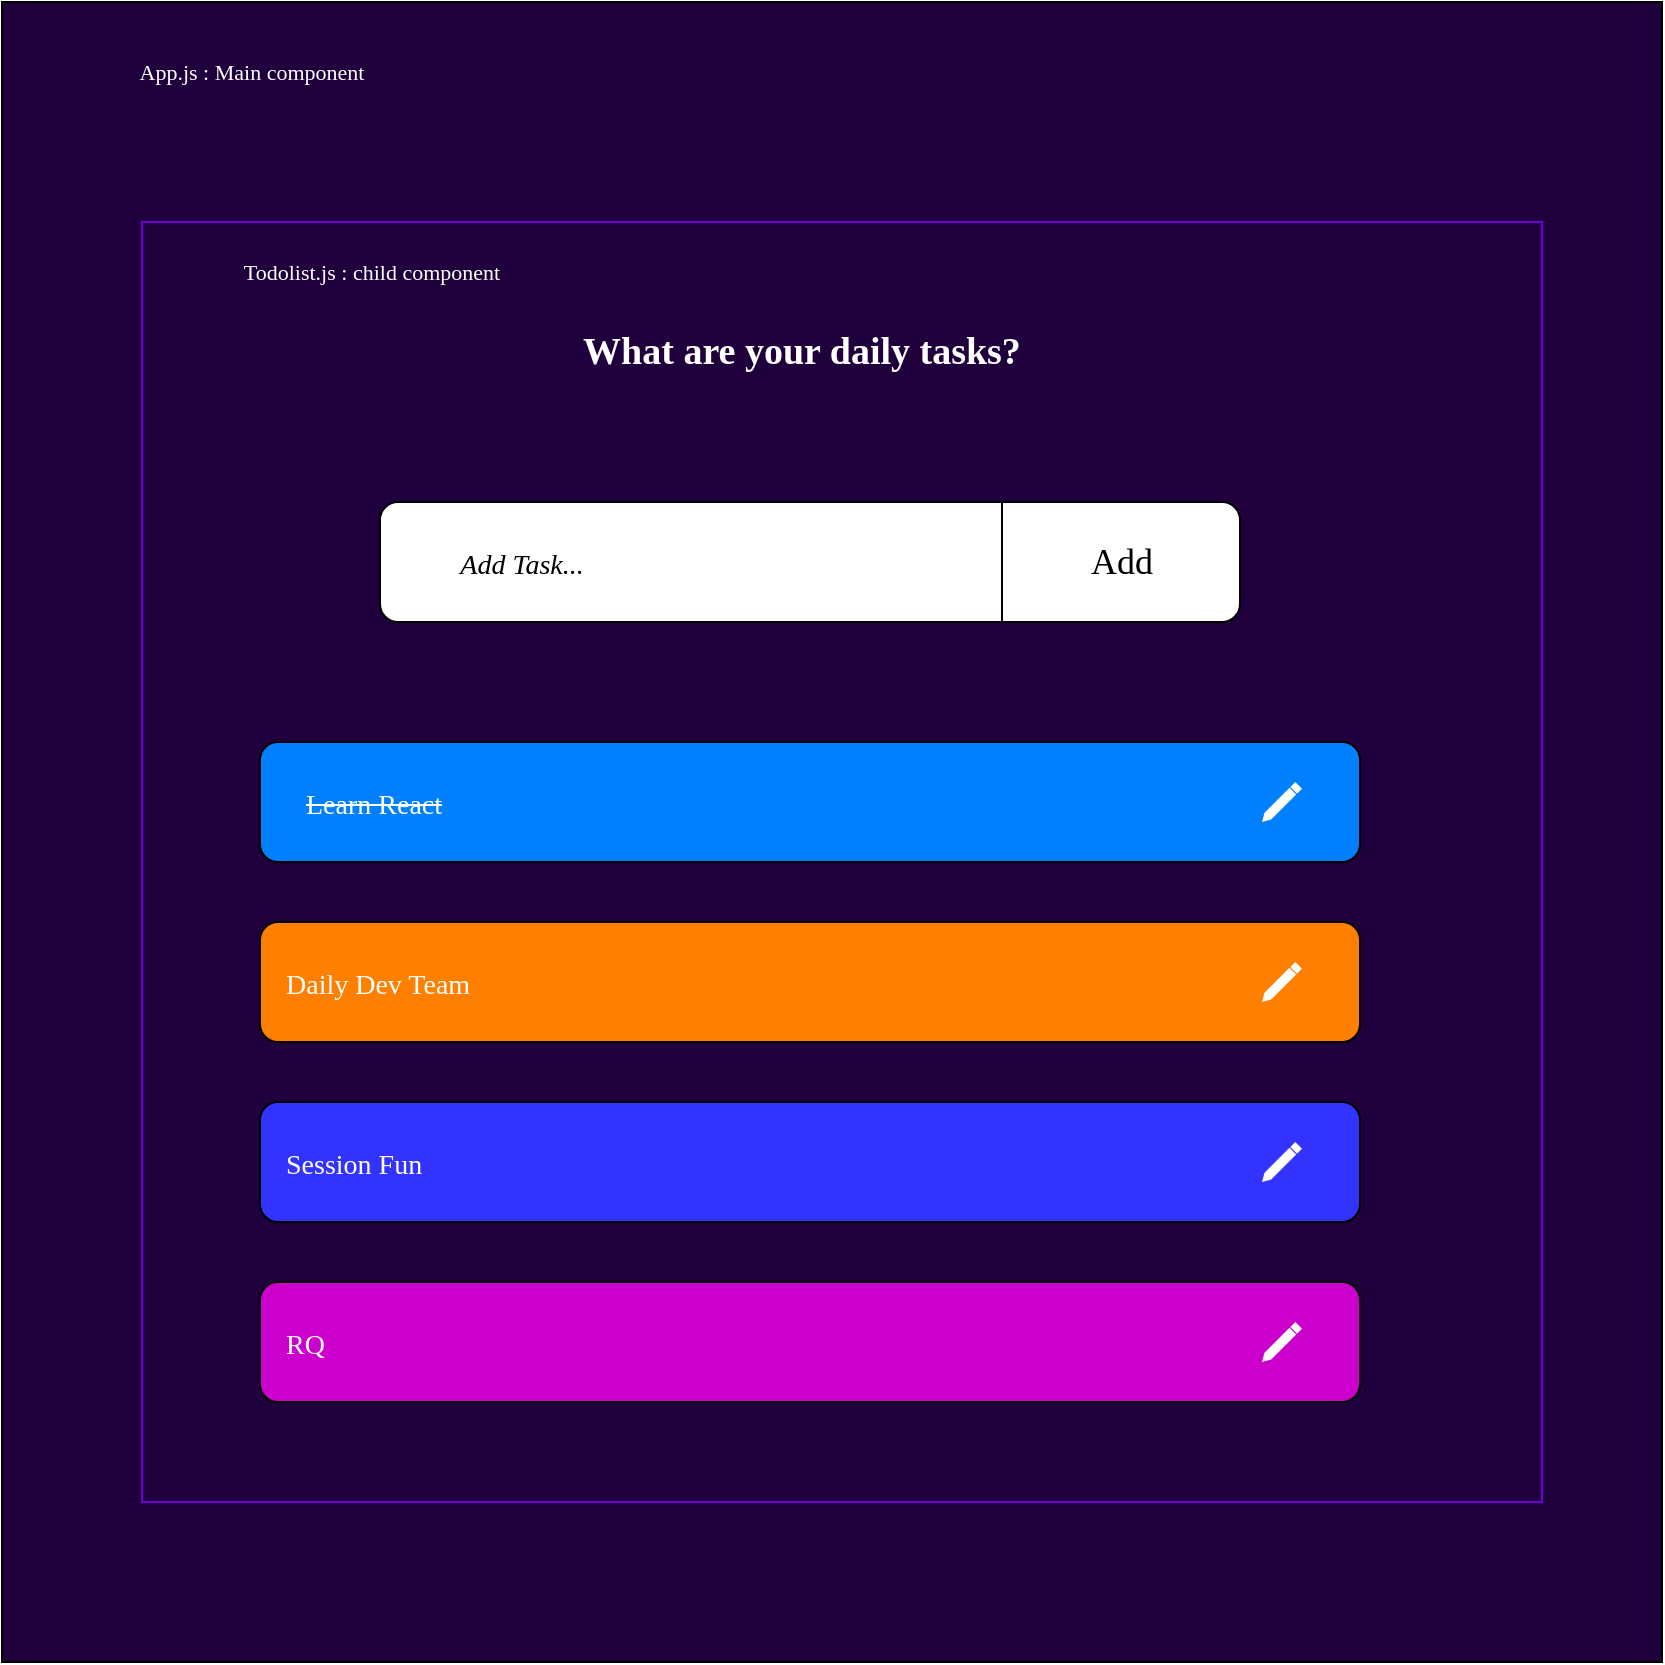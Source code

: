<mxfile version="16.4.11" type="github"><diagram id="gYL-REPfqT3NfGBVXACI" name="Page-1"><mxGraphModel dx="1038" dy="1748" grid="1" gridSize="10" guides="1" tooltips="1" connect="1" arrows="1" fold="1" page="1" pageScale="1" pageWidth="827" pageHeight="1169" math="0" shadow="0"><root><mxCell id="0"/><mxCell id="1" parent="0"/><mxCell id="WeGM6b18vN0xaufCr4_Q-1" value="" style="whiteSpace=wrap;html=1;aspect=fixed;fillColor=#1F003D;" parent="1" vertex="1"><mxGeometry x="10" y="-40" width="830" height="830" as="geometry"/></mxCell><mxCell id="5DHcmTEQoulgEiOgE6Op-36" value="" style="rounded=0;whiteSpace=wrap;html=1;fontFamily=Lucida Console;fontSize=11;fontColor=#FFFFFF;strokeColor=#6A00D6;fillColor=#1F003D;" vertex="1" parent="1"><mxGeometry x="80" y="70" width="700" height="640" as="geometry"/></mxCell><mxCell id="WeGM6b18vN0xaufCr4_Q-2" value="&lt;h1 style=&quot;font-size: 19px;&quot;&gt;&lt;font face=&quot;Lucida Console&quot; style=&quot;font-size: 19px;&quot;&gt;&lt;span style=&quot;font-size: 19px;&quot;&gt;&lt;b style=&quot;font-size: 19px;&quot;&gt;What are your daily tasks?&lt;/b&gt;&lt;/span&gt;&lt;/font&gt;&lt;/h1&gt;" style="text;html=1;strokeColor=none;fillColor=none;align=center;verticalAlign=middle;whiteSpace=wrap;rounded=0;fontColor=#FFFFFF;fontSize=19;" parent="1" vertex="1"><mxGeometry x="230" y="120" width="360" height="30" as="geometry"/></mxCell><mxCell id="5DHcmTEQoulgEiOgE6Op-1" value="" style="rounded=1;whiteSpace=wrap;html=1;fontFamily=Lucida Console;fontSize=18;" vertex="1" parent="1"><mxGeometry x="199" y="210" width="430" height="60" as="geometry"/></mxCell><mxCell id="5DHcmTEQoulgEiOgE6Op-2" value="" style="endArrow=none;html=1;rounded=0;fontFamily=Lucida Console;fontSize=18;" edge="1" parent="1"><mxGeometry width="50" height="50" relative="1" as="geometry"><mxPoint x="510" y="270" as="sourcePoint"/><mxPoint x="510" y="210" as="targetPoint"/></mxGeometry></mxCell><mxCell id="5DHcmTEQoulgEiOgE6Op-3" value="&lt;i&gt;&lt;font style=&quot;font-size: 14px&quot;&gt;Add Task...&lt;/font&gt;&lt;/i&gt;" style="text;html=1;strokeColor=none;fillColor=none;align=center;verticalAlign=middle;whiteSpace=wrap;rounded=0;fontFamily=Lucida Console;fontSize=18;" vertex="1" parent="1"><mxGeometry x="220" y="225" width="100" height="30" as="geometry"/></mxCell><mxCell id="5DHcmTEQoulgEiOgE6Op-4" value="&lt;font style=&quot;font-size: 18px&quot;&gt;Add&lt;/font&gt;" style="text;html=1;strokeColor=none;fillColor=none;align=center;verticalAlign=middle;whiteSpace=wrap;rounded=0;fontFamily=Lucida Console;fontSize=18;" vertex="1" parent="1"><mxGeometry x="520" y="225" width="100" height="30" as="geometry"/></mxCell><mxCell id="5DHcmTEQoulgEiOgE6Op-5" value="" style="rounded=1;whiteSpace=wrap;html=1;fontFamily=Lucida Console;fontSize=18;fillColor=#007FFF;fontColor=#ffffff;strokeColor=#000000;" vertex="1" parent="1"><mxGeometry x="139" y="330" width="550" height="60" as="geometry"/></mxCell><mxCell id="5DHcmTEQoulgEiOgE6Op-8" value="" style="rounded=1;whiteSpace=wrap;html=1;fontFamily=Lucida Console;fontSize=18;fillColor=#FF8000;strokeColor=#000000;" vertex="1" parent="1"><mxGeometry x="139" y="420" width="550" height="60" as="geometry"/></mxCell><mxCell id="5DHcmTEQoulgEiOgE6Op-9" value="" style="rounded=1;whiteSpace=wrap;html=1;fontFamily=Lucida Console;fontSize=18;fillColor=#3333FF;" vertex="1" parent="1"><mxGeometry x="139" y="510" width="550" height="60" as="geometry"/></mxCell><mxCell id="5DHcmTEQoulgEiOgE6Op-10" value="&lt;span style=&quot;font-style: normal&quot;&gt;&lt;font style=&quot;font-size: 14px&quot; color=&quot;#ffffff&quot;&gt;&lt;strike&gt;Learn React&lt;/strike&gt;&lt;/font&gt;&lt;/span&gt;" style="text;html=1;strokeColor=none;fillColor=none;align=left;verticalAlign=middle;whiteSpace=wrap;rounded=0;fontFamily=Lucida Console;fontSize=18;fontStyle=2" vertex="1" parent="1"><mxGeometry x="160" y="345" width="180" height="30" as="geometry"/></mxCell><mxCell id="5DHcmTEQoulgEiOgE6Op-11" value="&lt;span style=&quot;font-style: normal&quot;&gt;&lt;font style=&quot;font-size: 14px&quot; color=&quot;#ffffff&quot;&gt;Daily Dev Team&lt;/font&gt;&lt;/span&gt;" style="text;html=1;strokeColor=none;fillColor=none;align=left;verticalAlign=middle;whiteSpace=wrap;rounded=0;fontFamily=Lucida Console;fontSize=18;fontStyle=2" vertex="1" parent="1"><mxGeometry x="150" y="435" width="180" height="30" as="geometry"/></mxCell><mxCell id="5DHcmTEQoulgEiOgE6Op-12" value="&lt;font color=&quot;#ffffff&quot;&gt;&lt;span style=&quot;font-size: 14px ; font-style: normal&quot;&gt;Session Fun&lt;/span&gt;&lt;/font&gt;" style="text;html=1;strokeColor=none;fillColor=none;align=left;verticalAlign=middle;whiteSpace=wrap;rounded=0;fontFamily=Lucida Console;fontSize=18;fontStyle=2" vertex="1" parent="1"><mxGeometry x="150" y="525" width="180" height="30" as="geometry"/></mxCell><mxCell id="5DHcmTEQoulgEiOgE6Op-13" value="" style="rounded=1;whiteSpace=wrap;html=1;fontFamily=Lucida Console;fontSize=18;fillColor=#CC00CC;" vertex="1" parent="1"><mxGeometry x="139" y="600" width="550" height="60" as="geometry"/></mxCell><mxCell id="5DHcmTEQoulgEiOgE6Op-14" value="&lt;font color=&quot;#ffffff&quot;&gt;&lt;span style=&quot;font-size: 14px ; font-style: normal&quot;&gt;RQ&lt;/span&gt;&lt;/font&gt;" style="text;html=1;strokeColor=none;fillColor=none;align=left;verticalAlign=middle;whiteSpace=wrap;rounded=0;fontFamily=Lucida Console;fontSize=18;fontStyle=2" vertex="1" parent="1"><mxGeometry x="150" y="615" width="180" height="30" as="geometry"/></mxCell><mxCell id="5DHcmTEQoulgEiOgE6Op-15" value="" style="dashed=0;aspect=fixed;verticalLabelPosition=bottom;verticalAlign=top;align=center;shape=mxgraph.gmdl.edit;strokeColor=none;fillColor=#FFFFFF;shadow=0;sketch=0;fontFamily=Lucida Console;fontSize=19;fontColor=#FFFFFF;" vertex="1" parent="1"><mxGeometry x="640" y="350" width="20" height="20" as="geometry"/></mxCell><mxCell id="5DHcmTEQoulgEiOgE6Op-16" value="" style="dashed=0;aspect=fixed;verticalLabelPosition=bottom;verticalAlign=top;align=center;shape=mxgraph.gmdl.edit;strokeColor=none;fillColor=#FFFFFF;shadow=0;sketch=0;fontFamily=Lucida Console;fontSize=19;fontColor=#FFFFFF;" vertex="1" parent="1"><mxGeometry x="640" y="440" width="20" height="20" as="geometry"/></mxCell><mxCell id="5DHcmTEQoulgEiOgE6Op-17" value="" style="dashed=0;aspect=fixed;verticalLabelPosition=bottom;verticalAlign=top;align=center;shape=mxgraph.gmdl.edit;strokeColor=none;fillColor=#FFFFFF;shadow=0;sketch=0;fontFamily=Lucida Console;fontSize=19;fontColor=#FFFFFF;" vertex="1" parent="1"><mxGeometry x="640" y="530" width="20" height="20" as="geometry"/></mxCell><mxCell id="5DHcmTEQoulgEiOgE6Op-18" value="" style="dashed=0;aspect=fixed;verticalLabelPosition=bottom;verticalAlign=top;align=center;shape=mxgraph.gmdl.edit;strokeColor=none;fillColor=#FFFFFF;shadow=0;sketch=0;fontFamily=Lucida Console;fontSize=19;fontColor=#FFFFFF;" vertex="1" parent="1"><mxGeometry x="640" y="620" width="20" height="20" as="geometry"/></mxCell><mxCell id="5DHcmTEQoulgEiOgE6Op-26" value="" style="shape=image;html=1;verticalAlign=top;verticalLabelPosition=bottom;labelBackgroundColor=#ffffff;imageAspect=0;aspect=fixed;image=https://cdn3.iconfinder.com/data/icons/user-interface-169/32/trash-128.png;fontFamily=Lucida Console;fontSize=19;fontColor=#FFFFFF;strokeColor=#000000;fillColor=#FFFFFF;" vertex="1" parent="1"><mxGeometry x="599" y="345" width="30" height="30" as="geometry"/></mxCell><mxCell id="5DHcmTEQoulgEiOgE6Op-29" value="" style="shape=image;html=1;verticalAlign=top;verticalLabelPosition=bottom;labelBackgroundColor=#ffffff;imageAspect=0;aspect=fixed;image=https://cdn3.iconfinder.com/data/icons/user-interface-169/32/trash-128.png;fontFamily=Lucida Console;fontSize=19;fontColor=#FFFFFF;strokeColor=#000000;fillColor=#FFFFFF;" vertex="1" parent="1"><mxGeometry x="599" y="435" width="30" height="30" as="geometry"/></mxCell><mxCell id="5DHcmTEQoulgEiOgE6Op-33" value="" style="shape=image;html=1;verticalAlign=top;verticalLabelPosition=bottom;labelBackgroundColor=#ffffff;imageAspect=0;aspect=fixed;image=https://cdn3.iconfinder.com/data/icons/user-interface-169/32/trash-128.png;fontFamily=Lucida Console;fontSize=19;fontColor=#FFFFFF;strokeColor=#000000;fillColor=#FFFFFF;" vertex="1" parent="1"><mxGeometry x="599" y="525" width="30" height="30" as="geometry"/></mxCell><mxCell id="5DHcmTEQoulgEiOgE6Op-34" value="" style="shape=image;html=1;verticalAlign=top;verticalLabelPosition=bottom;labelBackgroundColor=#ffffff;imageAspect=0;aspect=fixed;image=https://cdn3.iconfinder.com/data/icons/user-interface-169/32/trash-128.png;fontFamily=Lucida Console;fontSize=19;fontColor=#FFFFFF;strokeColor=#000000;fillColor=#FFFFFF;" vertex="1" parent="1"><mxGeometry x="599" y="615" width="30" height="30" as="geometry"/></mxCell><mxCell id="5DHcmTEQoulgEiOgE6Op-35" value="App.js : Main component" style="text;html=1;strokeColor=none;fillColor=none;align=center;verticalAlign=middle;whiteSpace=wrap;rounded=0;fontFamily=Lucida Console;fontSize=11;fontColor=#FFFFFF;fontStyle=0" vertex="1" parent="1"><mxGeometry x="30" y="-20" width="210" height="30" as="geometry"/></mxCell><mxCell id="5DHcmTEQoulgEiOgE6Op-37" value="Todolist.js : child component" style="text;html=1;strokeColor=none;fillColor=none;align=center;verticalAlign=middle;whiteSpace=wrap;rounded=0;fontFamily=Lucida Console;fontSize=11;fontColor=#FFFFFF;fontStyle=0" vertex="1" parent="1"><mxGeometry x="90" y="80" width="210" height="30" as="geometry"/></mxCell></root></mxGraphModel></diagram></mxfile>